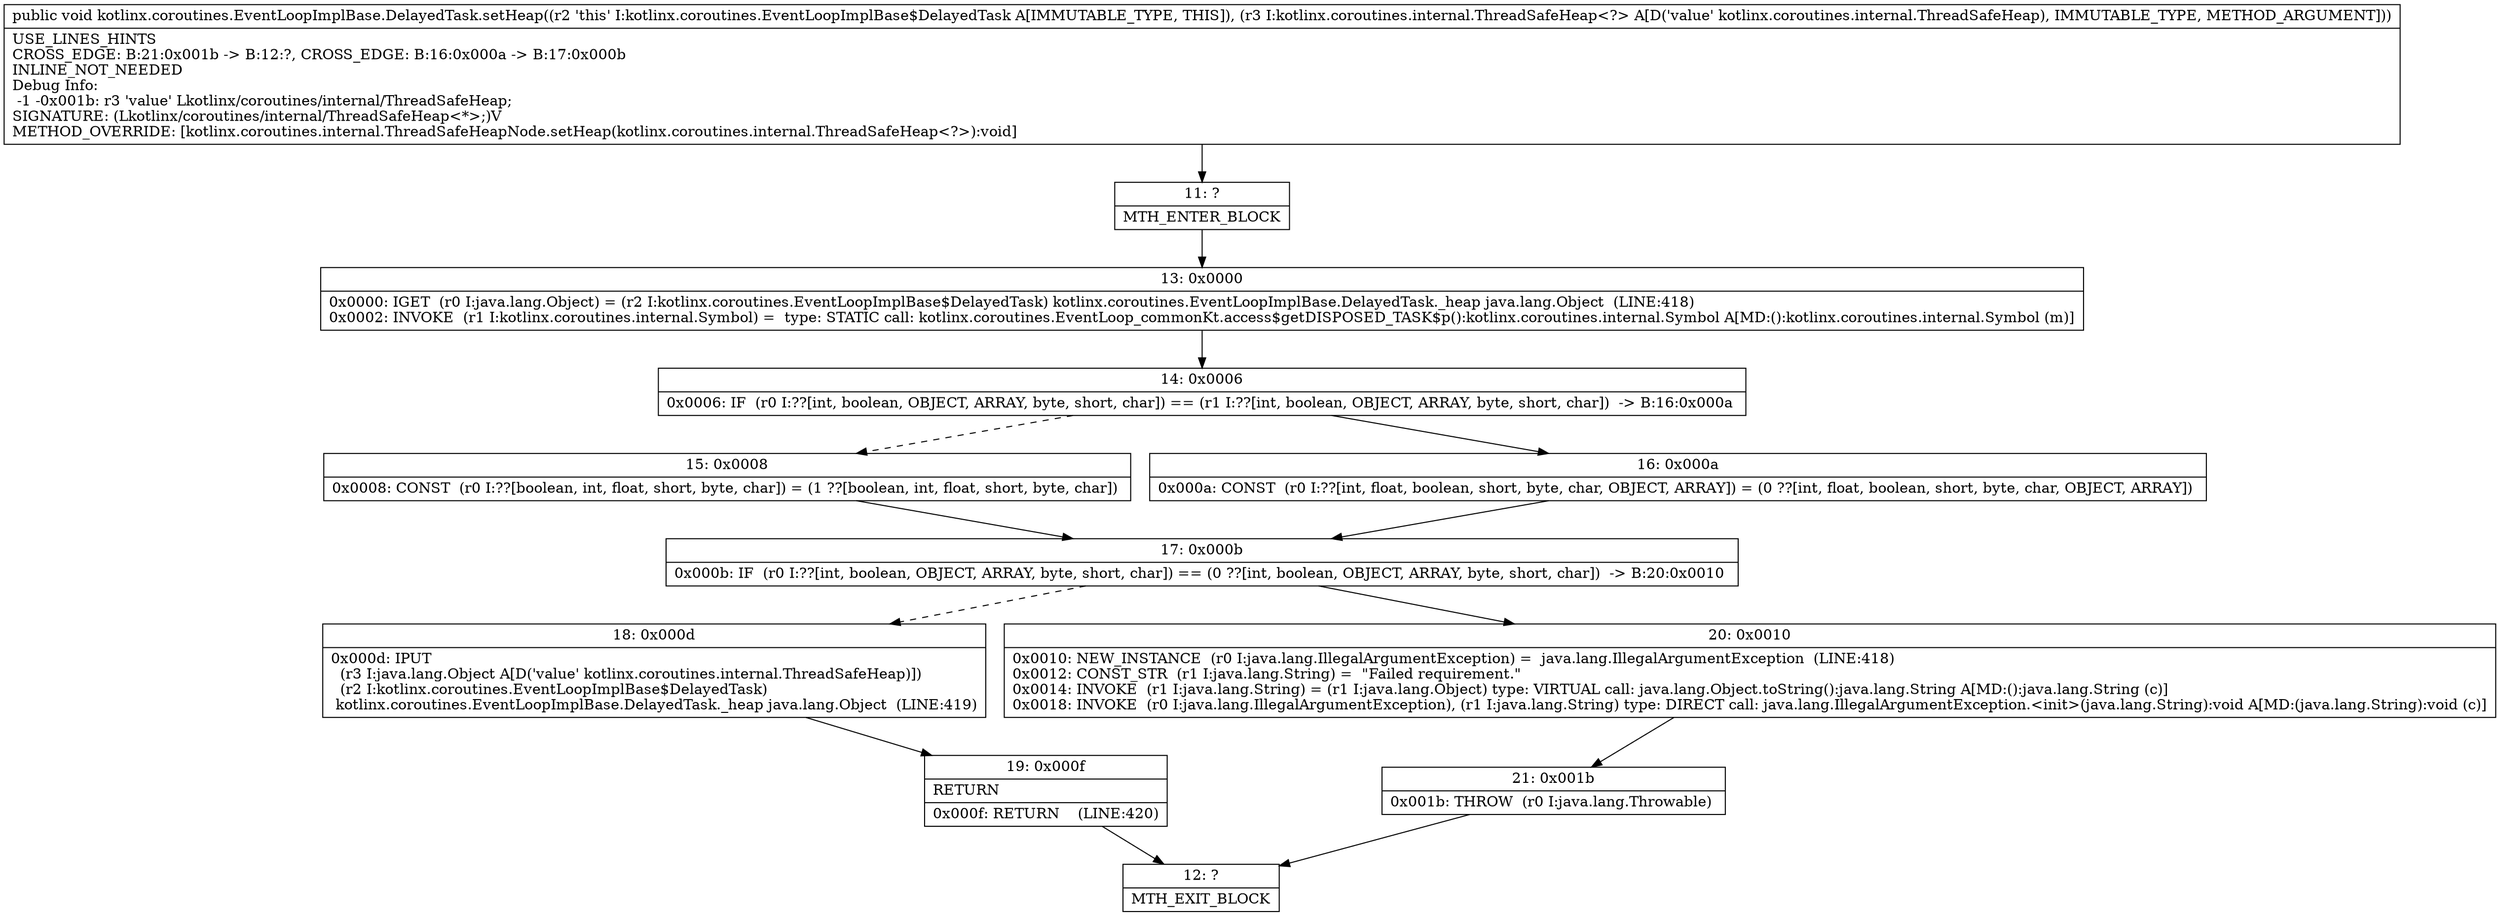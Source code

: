 digraph "CFG forkotlinx.coroutines.EventLoopImplBase.DelayedTask.setHeap(Lkotlinx\/coroutines\/internal\/ThreadSafeHeap;)V" {
Node_11 [shape=record,label="{11\:\ ?|MTH_ENTER_BLOCK\l}"];
Node_13 [shape=record,label="{13\:\ 0x0000|0x0000: IGET  (r0 I:java.lang.Object) = (r2 I:kotlinx.coroutines.EventLoopImplBase$DelayedTask) kotlinx.coroutines.EventLoopImplBase.DelayedTask._heap java.lang.Object  (LINE:418)\l0x0002: INVOKE  (r1 I:kotlinx.coroutines.internal.Symbol) =  type: STATIC call: kotlinx.coroutines.EventLoop_commonKt.access$getDISPOSED_TASK$p():kotlinx.coroutines.internal.Symbol A[MD:():kotlinx.coroutines.internal.Symbol (m)]\l}"];
Node_14 [shape=record,label="{14\:\ 0x0006|0x0006: IF  (r0 I:??[int, boolean, OBJECT, ARRAY, byte, short, char]) == (r1 I:??[int, boolean, OBJECT, ARRAY, byte, short, char])  \-\> B:16:0x000a \l}"];
Node_15 [shape=record,label="{15\:\ 0x0008|0x0008: CONST  (r0 I:??[boolean, int, float, short, byte, char]) = (1 ??[boolean, int, float, short, byte, char]) \l}"];
Node_17 [shape=record,label="{17\:\ 0x000b|0x000b: IF  (r0 I:??[int, boolean, OBJECT, ARRAY, byte, short, char]) == (0 ??[int, boolean, OBJECT, ARRAY, byte, short, char])  \-\> B:20:0x0010 \l}"];
Node_18 [shape=record,label="{18\:\ 0x000d|0x000d: IPUT  \l  (r3 I:java.lang.Object A[D('value' kotlinx.coroutines.internal.ThreadSafeHeap)])\l  (r2 I:kotlinx.coroutines.EventLoopImplBase$DelayedTask)\l kotlinx.coroutines.EventLoopImplBase.DelayedTask._heap java.lang.Object  (LINE:419)\l}"];
Node_19 [shape=record,label="{19\:\ 0x000f|RETURN\l|0x000f: RETURN    (LINE:420)\l}"];
Node_12 [shape=record,label="{12\:\ ?|MTH_EXIT_BLOCK\l}"];
Node_20 [shape=record,label="{20\:\ 0x0010|0x0010: NEW_INSTANCE  (r0 I:java.lang.IllegalArgumentException) =  java.lang.IllegalArgumentException  (LINE:418)\l0x0012: CONST_STR  (r1 I:java.lang.String) =  \"Failed requirement.\" \l0x0014: INVOKE  (r1 I:java.lang.String) = (r1 I:java.lang.Object) type: VIRTUAL call: java.lang.Object.toString():java.lang.String A[MD:():java.lang.String (c)]\l0x0018: INVOKE  (r0 I:java.lang.IllegalArgumentException), (r1 I:java.lang.String) type: DIRECT call: java.lang.IllegalArgumentException.\<init\>(java.lang.String):void A[MD:(java.lang.String):void (c)]\l}"];
Node_21 [shape=record,label="{21\:\ 0x001b|0x001b: THROW  (r0 I:java.lang.Throwable) \l}"];
Node_16 [shape=record,label="{16\:\ 0x000a|0x000a: CONST  (r0 I:??[int, float, boolean, short, byte, char, OBJECT, ARRAY]) = (0 ??[int, float, boolean, short, byte, char, OBJECT, ARRAY]) \l}"];
MethodNode[shape=record,label="{public void kotlinx.coroutines.EventLoopImplBase.DelayedTask.setHeap((r2 'this' I:kotlinx.coroutines.EventLoopImplBase$DelayedTask A[IMMUTABLE_TYPE, THIS]), (r3 I:kotlinx.coroutines.internal.ThreadSafeHeap\<?\> A[D('value' kotlinx.coroutines.internal.ThreadSafeHeap), IMMUTABLE_TYPE, METHOD_ARGUMENT]))  | USE_LINES_HINTS\lCROSS_EDGE: B:21:0x001b \-\> B:12:?, CROSS_EDGE: B:16:0x000a \-\> B:17:0x000b\lINLINE_NOT_NEEDED\lDebug Info:\l  \-1 \-0x001b: r3 'value' Lkotlinx\/coroutines\/internal\/ThreadSafeHeap;\lSIGNATURE: (Lkotlinx\/coroutines\/internal\/ThreadSafeHeap\<*\>;)V\lMETHOD_OVERRIDE: [kotlinx.coroutines.internal.ThreadSafeHeapNode.setHeap(kotlinx.coroutines.internal.ThreadSafeHeap\<?\>):void]\l}"];
MethodNode -> Node_11;Node_11 -> Node_13;
Node_13 -> Node_14;
Node_14 -> Node_15[style=dashed];
Node_14 -> Node_16;
Node_15 -> Node_17;
Node_17 -> Node_18[style=dashed];
Node_17 -> Node_20;
Node_18 -> Node_19;
Node_19 -> Node_12;
Node_20 -> Node_21;
Node_21 -> Node_12;
Node_16 -> Node_17;
}

